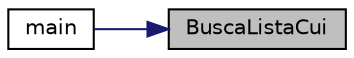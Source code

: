 digraph "BuscaListaCui"
{
 // LATEX_PDF_SIZE
  edge [fontname="Helvetica",fontsize="10",labelfontname="Helvetica",labelfontsize="10"];
  node [fontname="Helvetica",fontsize="10",shape=record];
  rankdir="RL";
  Node1 [label="BuscaListaCui",height=0.2,width=0.4,color="black", fillcolor="grey75", style="filled", fontcolor="black",tooltip="Busca na lista o cuidador que possui o nome informado e faz o retorno do mesmo, retornando nulo caso ..."];
  Node1 -> Node2 [dir="back",color="midnightblue",fontsize="10",style="solid"];
  Node2 [label="main",height=0.2,width=0.4,color="black", fillcolor="white", style="filled",URL="$cliente_8c.html#a0ddf1224851353fc92bfbff6f499fa97",tooltip=" "];
}
